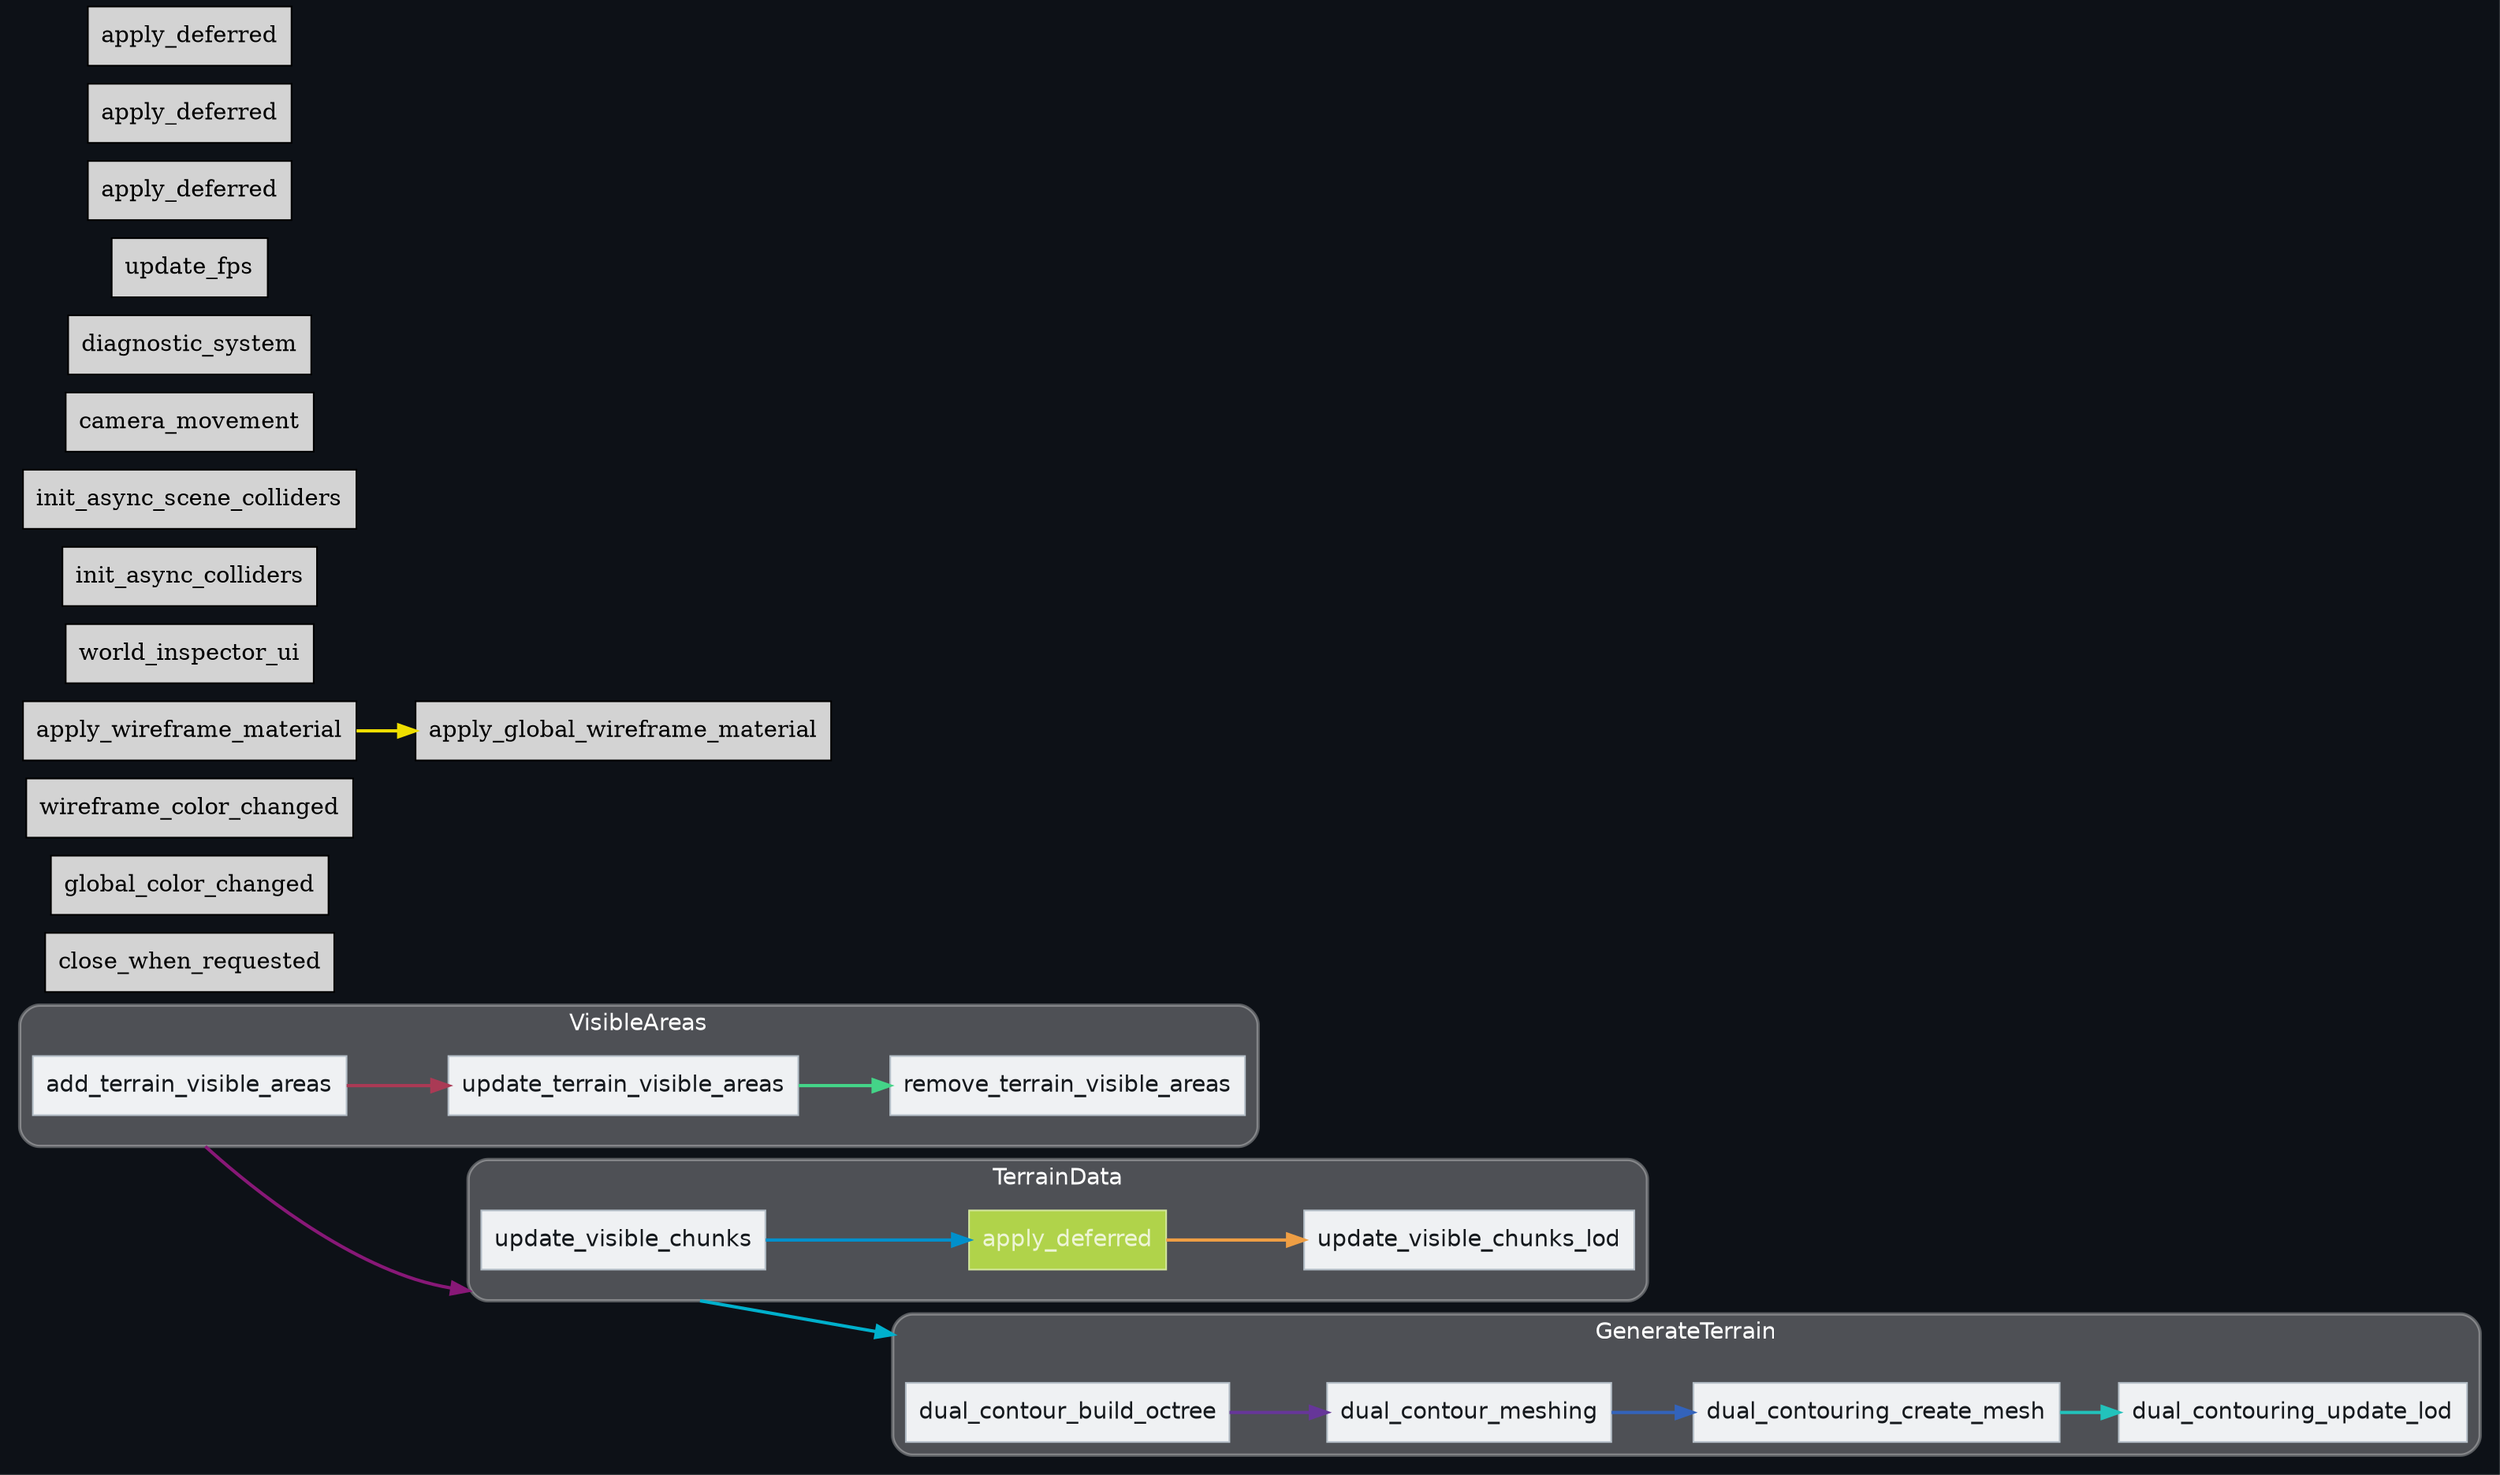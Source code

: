 digraph "" {
	"compound"="true";
	"splines"="spline";
	"rankdir"="LR";
	"bgcolor"="#0d1117";
	"fontname"="Helvetica";
	"nodesep"="0.15";
	edge ["penwidth"="2"];
	node ["shape"="box", "style"="filled"];
	subgraph "clusternode_Set(9)" {
		"style"="rounded,filled";
		"label"="VisibleAreas";
		"tooltip"="VisibleAreas";
		"fillcolor"="#ffffff44";
		"fontcolor"="#ffffff";
		"color"="#ffffff50";
		"penwidth"="2";
		"set_marker_node_Set(9)" ["style"="invis", "label"="", "height"="0", "shape"="point"]
		"node_System(9)" ["label"="add_terrain_visible_areas", "tooltip"="terrain::visible::visible_areas::add_terrain_visible_areas", "fillcolor"="#eff1f3", "fontname"="Helvetica", "fontcolor"="#15191d", "color"="#b4bec7", "penwidth"="1"]
		"node_System(10)" ["label"="update_terrain_visible_areas", "tooltip"="terrain::visible::visible_areas::update_terrain_visible_areas", "fillcolor"="#eff1f3", "fontname"="Helvetica", "fontcolor"="#15191d", "color"="#b4bec7", "penwidth"="1"]
		"node_System(11)" ["label"="remove_terrain_visible_areas", "tooltip"="terrain::visible::visible_areas::remove_terrain_visible_areas", "fillcolor"="#eff1f3", "fontname"="Helvetica", "fontcolor"="#15191d", "color"="#b4bec7", "penwidth"="1"]
	}
	
	subgraph "clusternode_Set(10)" {
		"style"="rounded,filled";
		"label"="TerrainData";
		"tooltip"="TerrainData";
		"fillcolor"="#ffffff44";
		"fontcolor"="#ffffff";
		"color"="#ffffff50";
		"penwidth"="2";
		"set_marker_node_Set(10)" ["style"="invis", "label"="", "height"="0", "shape"="point"]
		"node_System(12)" ["label"="update_visible_chunks", "tooltip"="terrain::terrain::terrain_data::update_visible_chunks", "fillcolor"="#eff1f3", "fontname"="Helvetica", "fontcolor"="#15191d", "color"="#b4bec7", "penwidth"="1"]
		"node_System(13)" ["label"="apply_deferred", "tooltip"="bevy_ecs::schedule::executor::apply_deferred", "fillcolor"="#b0d34a", "fontname"="Helvetica", "fontcolor"="#edf5d5", "color"="#d3e69c", "penwidth"="1"]
		"node_System(14)" ["label"="update_visible_chunks_lod", "tooltip"="terrain::terrain::terrain_data::update_visible_chunks_lod", "fillcolor"="#eff1f3", "fontname"="Helvetica", "fontcolor"="#15191d", "color"="#b4bec7", "penwidth"="1"]
	}
	
	subgraph "clusternode_Set(11)" {
		"style"="rounded,filled";
		"label"="GenerateTerrain";
		"tooltip"="GenerateTerrain";
		"fillcolor"="#ffffff44";
		"fontcolor"="#ffffff";
		"color"="#ffffff50";
		"penwidth"="2";
		"set_marker_node_Set(11)" ["style"="invis", "label"="", "height"="0", "shape"="point"]
		"node_System(15)" ["label"="dual_contour_build_octree", "tooltip"="terrain::terrain::isosurface::dc::dual_contour_build_octree", "fillcolor"="#eff1f3", "fontname"="Helvetica", "fontcolor"="#15191d", "color"="#b4bec7", "penwidth"="1"]
		"node_System(16)" ["label"="dual_contour_meshing", "tooltip"="terrain::terrain::isosurface::dc::dual_contour_meshing", "fillcolor"="#eff1f3", "fontname"="Helvetica", "fontcolor"="#15191d", "color"="#b4bec7", "penwidth"="1"]
		"node_System(17)" ["label"="dual_contouring_create_mesh", "tooltip"="terrain::terrain::isosurface::dc::dual_contouring_create_mesh", "fillcolor"="#eff1f3", "fontname"="Helvetica", "fontcolor"="#15191d", "color"="#b4bec7", "penwidth"="1"]
		"node_System(18)" ["label"="dual_contouring_update_lod", "tooltip"="terrain::terrain::isosurface::dc::dual_contouring_update_lod", "fillcolor"="#eff1f3", "fontname"="Helvetica", "fontcolor"="#15191d", "color"="#b4bec7", "penwidth"="1"]
	}
	
	"node_System(0)" ["label"="close_when_requested", "tooltip"="bevy_window::system::close_when_requested"]
	"node_System(1)" ["label"="global_color_changed", "tooltip"="bevy_pbr::wireframe::global_color_changed"]
	"node_System(2)" ["label"="wireframe_color_changed", "tooltip"="bevy_pbr::wireframe::wireframe_color_changed"]
	"node_System(3)" ["label"="apply_wireframe_material", "tooltip"="bevy_pbr::wireframe::apply_wireframe_material"]
	"node_System(4)" ["label"="apply_global_wireframe_material", "tooltip"="bevy_pbr::wireframe::apply_global_wireframe_material"]
	"node_System(5)" ["label"="world_inspector_ui", "tooltip"="bevy_inspector_egui::quick::world_inspector_ui"]
	"node_System(6)" ["label"="init_async_colliders", "tooltip"="bevy_xpbd_3d::plugins::collision::collider_backend::init_async_colliders"]
	"node_System(7)" ["label"="init_async_scene_colliders", "tooltip"="bevy_xpbd_3d::plugins::collision::collider_backend::init_async_scene_colliders"]
	"node_System(8)" ["label"="camera_movement", "tooltip"="terrain::camera::camera_movement"]
	"node_System(19)" ["label"="diagnostic_system", "tooltip"="bevy_diagnostic::frame_time_diagnostics_plugin::FrameTimeDiagnosticsPlugin::diagnostic_system"]
	"node_System(20)" ["label"="update_fps", "tooltip"="terrain::ui::update_fps"]
	"node_System(21)" ["label"="apply_deferred", "tooltip"="bevy_ecs::schedule::executor::apply_deferred"]
	"node_System(22)" ["label"="apply_deferred", "tooltip"="bevy_ecs::schedule::executor::apply_deferred"]
	"node_System(23)" ["label"="apply_deferred", "tooltip"="bevy_ecs::schedule::executor::apply_deferred"]
	"node_System(3)" -> "node_System(4)" ["lhead"="", "ltail"="", "tooltip"="apply_wireframe_material → apply_global_wireframe_material", "color"="#eede00"]
	"set_marker_node_Set(9)" -> "set_marker_node_Set(10)" ["lhead"="clusternode_Set(10)", "ltail"="clusternode_Set(9)", "tooltip"="VisibleAreas → TerrainData", "color"="#881877"]
	"set_marker_node_Set(10)" -> "set_marker_node_Set(11)" ["lhead"="clusternode_Set(11)", "ltail"="clusternode_Set(10)", "tooltip"="TerrainData → GenerateTerrain", "color"="#00b0cc"]
	"node_System(9)" -> "node_System(10)" ["lhead"="", "ltail"="", "tooltip"="add_terrain_visible_areas → update_terrain_visible_areas", "color"="#aa3a55"]
	"node_System(10)" -> "node_System(11)" ["lhead"="", "ltail"="", "tooltip"="update_terrain_visible_areas → remove_terrain_visible_areas", "color"="#44d488"]
	"node_System(12)" -> "node_System(13)" ["lhead"="", "ltail"="", "tooltip"="update_visible_chunks → apply_deferred", "color"="#0090cc"]
	"node_System(13)" -> "node_System(14)" ["lhead"="", "ltail"="", "tooltip"="apply_deferred → update_visible_chunks_lod", "color"="#ee9e44"]
	"node_System(15)" -> "node_System(16)" ["lhead"="", "ltail"="", "tooltip"="dual_contour_build_octree → dual_contour_meshing", "color"="#663699"]
	"node_System(16)" -> "node_System(17)" ["lhead"="", "ltail"="", "tooltip"="dual_contour_meshing → dual_contouring_create_mesh", "color"="#3363bb"]
	"node_System(17)" -> "node_System(18)" ["lhead"="", "ltail"="", "tooltip"="dual_contouring_create_mesh → dual_contouring_update_lod", "color"="#22c2bb"]
}
